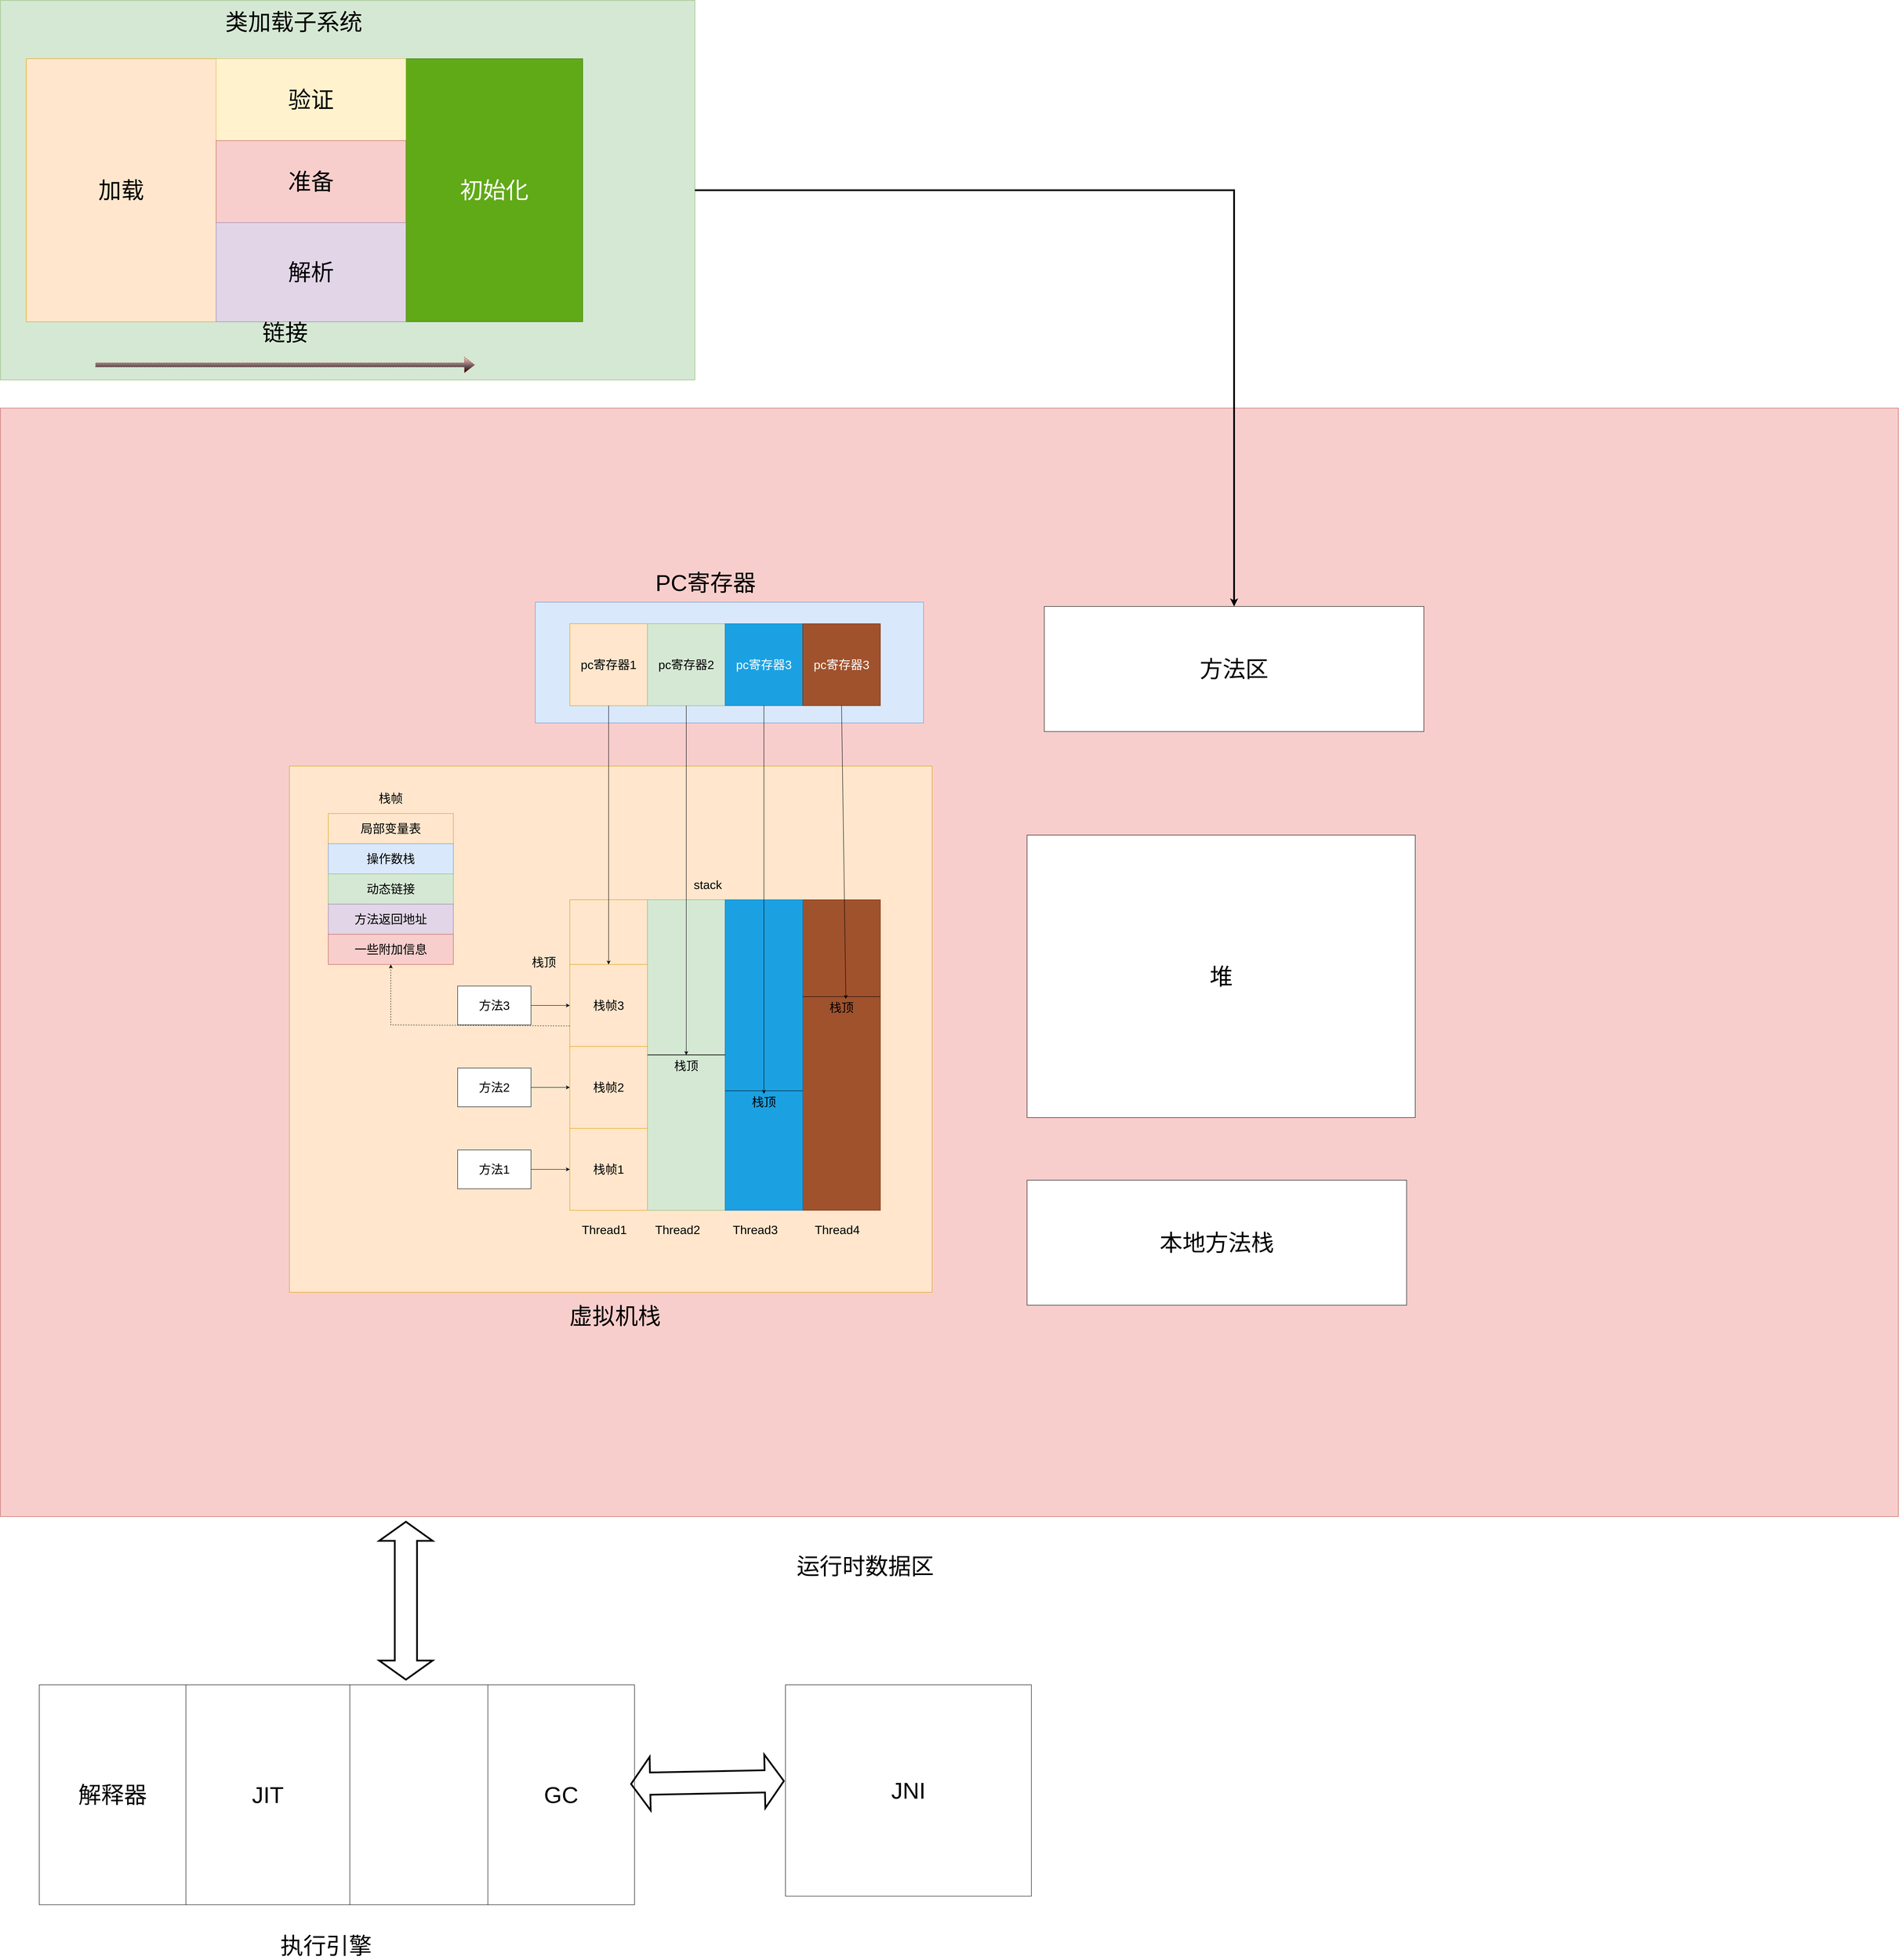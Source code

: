 <mxfile version="20.2.5" type="github">
  <diagram name="Page-1" id="e7e014a7-5840-1c2e-5031-d8a46d1fe8dd">
    <mxGraphModel dx="7060" dy="5684" grid="1" gridSize="10" guides="1" tooltips="1" connect="1" arrows="1" fold="1" page="1" pageScale="1" pageWidth="1169" pageHeight="826" background="none" math="0" shadow="0">
      <root>
        <mxCell id="0" />
        <mxCell id="1" parent="0" />
        <mxCell id="_ZzYg-q-LXf1VRRoxgUA-122" value="" style="rounded=0;whiteSpace=wrap;html=1;shadow=0;glass=0;fillStyle=auto;fontSize=53;strokeWidth=1;fillColor=#d5e8d4;strokeColor=#82b366;" vertex="1" parent="1">
          <mxGeometry x="-1030" y="-2135" width="1610" height="880" as="geometry" />
        </mxCell>
        <mxCell id="_ZzYg-q-LXf1VRRoxgUA-120" value="" style="rounded=0;whiteSpace=wrap;html=1;shadow=0;glass=0;fillStyle=auto;fontSize=53;strokeWidth=1;fillColor=#f8cecc;strokeColor=#b85450;" vertex="1" parent="1">
          <mxGeometry x="-1030" y="-1190" width="4400" height="2570" as="geometry" />
        </mxCell>
        <mxCell id="_ZzYg-q-LXf1VRRoxgUA-106" value="" style="rounded=0;whiteSpace=wrap;html=1;shadow=0;glass=0;fillStyle=auto;fontSize=53;strokeWidth=1;fillColor=#dae8fc;strokeColor=#6c8ebf;" vertex="1" parent="1">
          <mxGeometry x="210" y="-740" width="900" height="280" as="geometry" />
        </mxCell>
        <mxCell id="_ZzYg-q-LXf1VRRoxgUA-104" value="" style="rounded=0;whiteSpace=wrap;html=1;fillStyle=auto;fontSize=28;fillColor=#ffe6cc;strokeColor=#d79b00;glass=0;shadow=0;" vertex="1" parent="1">
          <mxGeometry x="-360" y="-360" width="1490" height="1220" as="geometry" />
        </mxCell>
        <mxCell id="_ZzYg-q-LXf1VRRoxgUA-43" value="" style="whiteSpace=wrap;html=1;aspect=fixed;fillColor=#a0522d;fontColor=#ffffff;strokeColor=#6D1F00;" vertex="1" parent="1">
          <mxGeometry x="290" y="-50" width="720" height="720" as="geometry" />
        </mxCell>
        <mxCell id="_ZzYg-q-LXf1VRRoxgUA-44" value="&lt;font style=&quot;font-size: 28px;&quot;&gt;stack&lt;/font&gt;" style="text;html=1;strokeColor=none;fillColor=none;align=center;verticalAlign=middle;whiteSpace=wrap;rounded=0;" vertex="1" parent="1">
          <mxGeometry x="410" y="-120" width="400" height="70" as="geometry" />
        </mxCell>
        <mxCell id="_ZzYg-q-LXf1VRRoxgUA-47" value="" style="rounded=0;whiteSpace=wrap;html=1;fontSize=28;fillColor=#ffe6cc;strokeColor=#d79b00;" vertex="1" parent="1">
          <mxGeometry x="290" y="-50" width="180" height="720" as="geometry" />
        </mxCell>
        <mxCell id="_ZzYg-q-LXf1VRRoxgUA-48" value="" style="rounded=0;whiteSpace=wrap;html=1;fontSize=28;fillColor=#d5e8d4;strokeColor=#82b366;" vertex="1" parent="1">
          <mxGeometry x="470" y="-50" width="180" height="720" as="geometry" />
        </mxCell>
        <mxCell id="_ZzYg-q-LXf1VRRoxgUA-49" value="" style="rounded=0;whiteSpace=wrap;html=1;fontSize=28;fillColor=#1ba1e2;fontColor=#ffffff;strokeColor=#006EAF;" vertex="1" parent="1">
          <mxGeometry x="650" y="-50" width="180" height="720" as="geometry" />
        </mxCell>
        <mxCell id="_ZzYg-q-LXf1VRRoxgUA-50" value="栈帧1" style="rounded=0;whiteSpace=wrap;html=1;fontSize=28;fillColor=#ffe6cc;strokeColor=#d79b00;" vertex="1" parent="1">
          <mxGeometry x="290" y="480" width="180" height="190" as="geometry" />
        </mxCell>
        <mxCell id="_ZzYg-q-LXf1VRRoxgUA-51" value="栈帧2" style="rounded=0;whiteSpace=wrap;html=1;fontSize=28;fillColor=#ffe6cc;strokeColor=#d79b00;" vertex="1" parent="1">
          <mxGeometry x="290" y="290" width="180" height="190" as="geometry" />
        </mxCell>
        <mxCell id="_ZzYg-q-LXf1VRRoxgUA-52" value="栈帧3" style="rounded=0;whiteSpace=wrap;html=1;fontSize=28;fillColor=#ffe6cc;strokeColor=#d79b00;" vertex="1" parent="1">
          <mxGeometry x="290" y="100" width="180" height="190" as="geometry" />
        </mxCell>
        <mxCell id="_ZzYg-q-LXf1VRRoxgUA-53" value="方法1" style="rounded=0;whiteSpace=wrap;html=1;fontSize=28;" vertex="1" parent="1">
          <mxGeometry x="30" y="530" width="170" height="90" as="geometry" />
        </mxCell>
        <mxCell id="_ZzYg-q-LXf1VRRoxgUA-54" value="方法2" style="rounded=0;whiteSpace=wrap;html=1;fontSize=28;" vertex="1" parent="1">
          <mxGeometry x="30" y="340" width="170" height="90" as="geometry" />
        </mxCell>
        <mxCell id="_ZzYg-q-LXf1VRRoxgUA-55" value="方法3" style="rounded=0;whiteSpace=wrap;html=1;fontSize=28;" vertex="1" parent="1">
          <mxGeometry x="30" y="150" width="170" height="90" as="geometry" />
        </mxCell>
        <mxCell id="_ZzYg-q-LXf1VRRoxgUA-56" value="" style="endArrow=classic;html=1;rounded=0;fontSize=28;exitX=1;exitY=0.5;exitDx=0;exitDy=0;entryX=0;entryY=0.5;entryDx=0;entryDy=0;" edge="1" parent="1" source="_ZzYg-q-LXf1VRRoxgUA-53" target="_ZzYg-q-LXf1VRRoxgUA-50">
          <mxGeometry width="50" height="50" relative="1" as="geometry">
            <mxPoint x="560" y="410" as="sourcePoint" />
            <mxPoint x="610" y="360" as="targetPoint" />
          </mxGeometry>
        </mxCell>
        <mxCell id="_ZzYg-q-LXf1VRRoxgUA-59" value="" style="endArrow=classic;html=1;rounded=0;fontSize=28;entryX=0;entryY=0.5;entryDx=0;entryDy=0;" edge="1" parent="1" source="_ZzYg-q-LXf1VRRoxgUA-54" target="_ZzYg-q-LXf1VRRoxgUA-51">
          <mxGeometry width="50" height="50" relative="1" as="geometry">
            <mxPoint x="560" y="410" as="sourcePoint" />
            <mxPoint x="610" y="360" as="targetPoint" />
          </mxGeometry>
        </mxCell>
        <mxCell id="_ZzYg-q-LXf1VRRoxgUA-61" value="pc寄存器1" style="rounded=0;whiteSpace=wrap;html=1;fontSize=28;fillColor=#ffe6cc;strokeColor=#d79b00;" vertex="1" parent="1">
          <mxGeometry x="290" y="-690" width="180" height="190" as="geometry" />
        </mxCell>
        <mxCell id="_ZzYg-q-LXf1VRRoxgUA-62" value="pc寄存器2" style="rounded=0;whiteSpace=wrap;html=1;fontSize=28;fillColor=#d5e8d4;strokeColor=#82b366;" vertex="1" parent="1">
          <mxGeometry x="470" y="-690" width="180" height="190" as="geometry" />
        </mxCell>
        <mxCell id="_ZzYg-q-LXf1VRRoxgUA-63" value="pc寄存器3" style="rounded=0;whiteSpace=wrap;html=1;fontSize=28;fillColor=#1ba1e2;fontColor=#ffffff;strokeColor=#006EAF;" vertex="1" parent="1">
          <mxGeometry x="650" y="-690" width="180" height="190" as="geometry" />
        </mxCell>
        <mxCell id="_ZzYg-q-LXf1VRRoxgUA-64" value="pc寄存器3" style="rounded=0;whiteSpace=wrap;html=1;fontSize=28;fillColor=#a0522d;fontColor=#ffffff;strokeColor=#6D1F00;" vertex="1" parent="1">
          <mxGeometry x="830" y="-690" width="180" height="190" as="geometry" />
        </mxCell>
        <mxCell id="_ZzYg-q-LXf1VRRoxgUA-65" value="Thread1" style="text;html=1;strokeColor=none;fillColor=none;align=center;verticalAlign=middle;whiteSpace=wrap;rounded=0;fontSize=28;" vertex="1" parent="1">
          <mxGeometry x="340" y="700" width="60" height="30" as="geometry" />
        </mxCell>
        <mxCell id="_ZzYg-q-LXf1VRRoxgUA-66" value="Thread2" style="text;html=1;strokeColor=none;fillColor=none;align=center;verticalAlign=middle;whiteSpace=wrap;rounded=0;fontSize=28;" vertex="1" parent="1">
          <mxGeometry x="510" y="700" width="60" height="30" as="geometry" />
        </mxCell>
        <mxCell id="_ZzYg-q-LXf1VRRoxgUA-67" value="Thread3" style="text;html=1;strokeColor=none;fillColor=none;align=center;verticalAlign=middle;whiteSpace=wrap;rounded=0;fontSize=28;" vertex="1" parent="1">
          <mxGeometry x="690" y="700" width="60" height="30" as="geometry" />
        </mxCell>
        <mxCell id="_ZzYg-q-LXf1VRRoxgUA-68" value="Thread4" style="text;html=1;strokeColor=none;fillColor=none;align=center;verticalAlign=middle;whiteSpace=wrap;rounded=0;fontSize=28;" vertex="1" parent="1">
          <mxGeometry x="880" y="700" width="60" height="30" as="geometry" />
        </mxCell>
        <mxCell id="_ZzYg-q-LXf1VRRoxgUA-70" value="" style="endArrow=classic;html=1;rounded=0;fontSize=28;entryX=0.5;entryY=0;entryDx=0;entryDy=0;" edge="1" parent="1" source="_ZzYg-q-LXf1VRRoxgUA-61" target="_ZzYg-q-LXf1VRRoxgUA-52">
          <mxGeometry width="50" height="50" relative="1" as="geometry">
            <mxPoint x="560" y="410" as="sourcePoint" />
            <mxPoint x="180" y="-60" as="targetPoint" />
          </mxGeometry>
        </mxCell>
        <mxCell id="_ZzYg-q-LXf1VRRoxgUA-74" value="栈顶" style="text;html=1;strokeColor=none;fillColor=none;align=center;verticalAlign=middle;whiteSpace=wrap;rounded=0;fontSize=28;" vertex="1" parent="1">
          <mxGeometry x="200" y="80" width="60" height="30" as="geometry" />
        </mxCell>
        <mxCell id="_ZzYg-q-LXf1VRRoxgUA-77" value="" style="endArrow=classic;html=1;rounded=0;fontSize=28;entryX=0;entryY=0.5;entryDx=0;entryDy=0;exitX=1;exitY=0.5;exitDx=0;exitDy=0;" edge="1" parent="1" source="_ZzYg-q-LXf1VRRoxgUA-55" target="_ZzYg-q-LXf1VRRoxgUA-52">
          <mxGeometry width="50" height="50" relative="1" as="geometry">
            <mxPoint x="200" y="385" as="sourcePoint" />
            <mxPoint x="290" y="385" as="targetPoint" />
            <Array as="points" />
          </mxGeometry>
        </mxCell>
        <mxCell id="_ZzYg-q-LXf1VRRoxgUA-78" value="栈顶" style="text;html=1;strokeColor=none;fillColor=none;align=center;verticalAlign=middle;whiteSpace=wrap;rounded=0;fontSize=28;" vertex="1" parent="1">
          <mxGeometry x="530" y="320" width="60" height="30" as="geometry" />
        </mxCell>
        <mxCell id="_ZzYg-q-LXf1VRRoxgUA-81" value="" style="endArrow=none;html=1;rounded=0;fontSize=28;entryX=1;entryY=0.5;entryDx=0;entryDy=0;exitX=0;exitY=0.5;exitDx=0;exitDy=0;" edge="1" parent="1" source="_ZzYg-q-LXf1VRRoxgUA-48" target="_ZzYg-q-LXf1VRRoxgUA-48">
          <mxGeometry width="50" height="50" relative="1" as="geometry">
            <mxPoint x="330" y="330" as="sourcePoint" />
            <mxPoint x="380" y="280" as="targetPoint" />
          </mxGeometry>
        </mxCell>
        <mxCell id="_ZzYg-q-LXf1VRRoxgUA-83" value="" style="endArrow=none;html=1;rounded=0;fontSize=28;entryX=1;entryY=0.5;entryDx=0;entryDy=0;exitX=0;exitY=0.5;exitDx=0;exitDy=0;" edge="1" parent="1">
          <mxGeometry width="50" height="50" relative="1" as="geometry">
            <mxPoint x="470" y="309.33" as="sourcePoint" />
            <mxPoint x="650" y="309.33" as="targetPoint" />
          </mxGeometry>
        </mxCell>
        <mxCell id="_ZzYg-q-LXf1VRRoxgUA-84" value="" style="endArrow=none;html=1;rounded=0;fontSize=28;entryX=1;entryY=0.5;entryDx=0;entryDy=0;exitX=0;exitY=0.5;exitDx=0;exitDy=0;" edge="1" parent="1">
          <mxGeometry width="50" height="50" relative="1" as="geometry">
            <mxPoint x="650" y="393.0" as="sourcePoint" />
            <mxPoint x="830" y="393.0" as="targetPoint" />
          </mxGeometry>
        </mxCell>
        <mxCell id="_ZzYg-q-LXf1VRRoxgUA-85" value="栈顶" style="text;html=1;strokeColor=none;fillColor=none;align=center;verticalAlign=middle;whiteSpace=wrap;rounded=0;fontSize=28;" vertex="1" parent="1">
          <mxGeometry x="710" y="403.67" width="60" height="30" as="geometry" />
        </mxCell>
        <mxCell id="_ZzYg-q-LXf1VRRoxgUA-86" value="" style="endArrow=none;html=1;rounded=0;fontSize=28;entryX=1;entryY=0.5;entryDx=0;entryDy=0;exitX=0;exitY=0.5;exitDx=0;exitDy=0;" edge="1" parent="1">
          <mxGeometry width="50" height="50" relative="1" as="geometry">
            <mxPoint x="830" y="174.66" as="sourcePoint" />
            <mxPoint x="1010" y="174.66" as="targetPoint" />
          </mxGeometry>
        </mxCell>
        <mxCell id="_ZzYg-q-LXf1VRRoxgUA-87" value="栈顶" style="text;html=1;strokeColor=none;fillColor=none;align=center;verticalAlign=middle;whiteSpace=wrap;rounded=0;fontSize=28;" vertex="1" parent="1">
          <mxGeometry x="890" y="185.33" width="60" height="30" as="geometry" />
        </mxCell>
        <mxCell id="_ZzYg-q-LXf1VRRoxgUA-89" value="" style="endArrow=classic;html=1;rounded=0;fontSize=28;exitX=0.5;exitY=1;exitDx=0;exitDy=0;" edge="1" parent="1" source="_ZzYg-q-LXf1VRRoxgUA-62">
          <mxGeometry width="50" height="50" relative="1" as="geometry">
            <mxPoint x="380" y="-130" as="sourcePoint" />
            <mxPoint x="560" y="310" as="targetPoint" />
          </mxGeometry>
        </mxCell>
        <mxCell id="_ZzYg-q-LXf1VRRoxgUA-90" value="" style="endArrow=classic;html=1;rounded=0;fontSize=28;" edge="1" parent="1" source="_ZzYg-q-LXf1VRRoxgUA-63">
          <mxGeometry width="50" height="50" relative="1" as="geometry">
            <mxPoint x="560" y="-130" as="sourcePoint" />
            <mxPoint x="740" y="400" as="targetPoint" />
          </mxGeometry>
        </mxCell>
        <mxCell id="_ZzYg-q-LXf1VRRoxgUA-91" value="" style="endArrow=classic;html=1;rounded=0;fontSize=28;exitX=0.5;exitY=1;exitDx=0;exitDy=0;" edge="1" parent="1" source="_ZzYg-q-LXf1VRRoxgUA-64">
          <mxGeometry width="50" height="50" relative="1" as="geometry">
            <mxPoint x="740" y="-130" as="sourcePoint" />
            <mxPoint x="930" y="180" as="targetPoint" />
          </mxGeometry>
        </mxCell>
        <mxCell id="_ZzYg-q-LXf1VRRoxgUA-92" value="" style="rounded=0;whiteSpace=wrap;html=1;fontSize=28;fillColor=#ffe6cc;strokeColor=#d79b00;" vertex="1" parent="1">
          <mxGeometry x="-270" y="-250" width="290" height="350" as="geometry" />
        </mxCell>
        <mxCell id="_ZzYg-q-LXf1VRRoxgUA-93" value="局部变量表" style="rounded=0;whiteSpace=wrap;html=1;fontSize=28;fillColor=#ffe6cc;strokeColor=#d79b00;" vertex="1" parent="1">
          <mxGeometry x="-270" y="-250" width="290" height="70" as="geometry" />
        </mxCell>
        <mxCell id="_ZzYg-q-LXf1VRRoxgUA-94" value="操作数栈" style="rounded=0;whiteSpace=wrap;html=1;fontSize=28;fillColor=#dae8fc;strokeColor=#6c8ebf;" vertex="1" parent="1">
          <mxGeometry x="-270" y="-180" width="290" height="70" as="geometry" />
        </mxCell>
        <mxCell id="_ZzYg-q-LXf1VRRoxgUA-95" value="动态链接" style="rounded=0;whiteSpace=wrap;html=1;fontSize=28;fillColor=#d5e8d4;strokeColor=#82b366;" vertex="1" parent="1">
          <mxGeometry x="-270" y="-110" width="290" height="70" as="geometry" />
        </mxCell>
        <mxCell id="_ZzYg-q-LXf1VRRoxgUA-96" value="方法返回地址" style="rounded=0;whiteSpace=wrap;html=1;fontSize=28;fillColor=#e1d5e7;strokeColor=#9673a6;" vertex="1" parent="1">
          <mxGeometry x="-270" y="-40" width="290" height="70" as="geometry" />
        </mxCell>
        <mxCell id="_ZzYg-q-LXf1VRRoxgUA-97" value="一些附加信息" style="rounded=0;whiteSpace=wrap;html=1;fontSize=28;fillColor=#f8cecc;strokeColor=#b85450;" vertex="1" parent="1">
          <mxGeometry x="-270" y="30" width="290" height="70" as="geometry" />
        </mxCell>
        <mxCell id="_ZzYg-q-LXf1VRRoxgUA-100" value="栈帧" style="text;html=1;strokeColor=none;fillColor=none;align=center;verticalAlign=middle;whiteSpace=wrap;rounded=0;fontSize=28;" vertex="1" parent="1">
          <mxGeometry x="-155" y="-300" width="60" height="30" as="geometry" />
        </mxCell>
        <mxCell id="_ZzYg-q-LXf1VRRoxgUA-101" value="" style="endArrow=classic;html=1;rounded=0;fontSize=28;exitX=0;exitY=0.75;exitDx=0;exitDy=0;entryX=0.5;entryY=1;entryDx=0;entryDy=0;dashed=1;" edge="1" parent="1" source="_ZzYg-q-LXf1VRRoxgUA-52" target="_ZzYg-q-LXf1VRRoxgUA-97">
          <mxGeometry width="50" height="50" relative="1" as="geometry">
            <mxPoint x="260" y="150" as="sourcePoint" />
            <mxPoint x="310" y="100" as="targetPoint" />
            <Array as="points">
              <mxPoint x="-125" y="240" />
            </Array>
          </mxGeometry>
        </mxCell>
        <mxCell id="_ZzYg-q-LXf1VRRoxgUA-105" value="&lt;font style=&quot;font-size: 53px;&quot;&gt;虚拟机栈&lt;/font&gt;" style="text;html=1;strokeColor=none;fillColor=none;align=center;verticalAlign=middle;whiteSpace=wrap;rounded=0;fillStyle=auto;fontSize=28;strokeWidth=1;" vertex="1" parent="1">
          <mxGeometry x="250" y="900" width="290" height="30" as="geometry" />
        </mxCell>
        <mxCell id="_ZzYg-q-LXf1VRRoxgUA-107" value="PC寄存器" style="text;html=1;strokeColor=none;fillColor=none;align=center;verticalAlign=middle;whiteSpace=wrap;rounded=0;shadow=0;glass=0;fillStyle=auto;fontSize=53;" vertex="1" parent="1">
          <mxGeometry x="460" y="-800" width="290" height="30" as="geometry" />
        </mxCell>
        <mxCell id="_ZzYg-q-LXf1VRRoxgUA-108" value="" style="rounded=0;whiteSpace=wrap;html=1;shadow=0;glass=0;fillStyle=auto;fontSize=53;strokeWidth=1;fillColor=default;gradientColor=none;" vertex="1" parent="1">
          <mxGeometry x="-970" y="-2000" width="1290" height="610" as="geometry" />
        </mxCell>
        <mxCell id="_ZzYg-q-LXf1VRRoxgUA-109" value="类加载子系统" style="text;html=1;strokeColor=none;fillColor=none;align=center;verticalAlign=middle;whiteSpace=wrap;rounded=0;shadow=0;glass=0;fillStyle=auto;fontSize=53;" vertex="1" parent="1">
          <mxGeometry x="-540" y="-2100" width="380" height="30" as="geometry" />
        </mxCell>
        <mxCell id="_ZzYg-q-LXf1VRRoxgUA-110" value="加载" style="rounded=0;whiteSpace=wrap;html=1;shadow=0;glass=0;fillStyle=auto;fontSize=53;strokeWidth=1;fillColor=#ffe6cc;strokeColor=#d79b00;" vertex="1" parent="1">
          <mxGeometry x="-970" y="-2000" width="440" height="610" as="geometry" />
        </mxCell>
        <mxCell id="_ZzYg-q-LXf1VRRoxgUA-111" value="" style="rounded=0;whiteSpace=wrap;html=1;shadow=0;glass=0;fillStyle=auto;fontSize=53;strokeWidth=1;fillColor=default;gradientColor=none;" vertex="1" parent="1">
          <mxGeometry x="-530" y="-2000" width="440" height="610" as="geometry" />
        </mxCell>
        <mxCell id="_ZzYg-q-LXf1VRRoxgUA-112" value="初始化" style="rounded=0;whiteSpace=wrap;html=1;shadow=0;glass=0;fillStyle=auto;fontSize=53;strokeWidth=1;fillColor=#60a917;fontColor=#ffffff;strokeColor=#2D7600;" vertex="1" parent="1">
          <mxGeometry x="-90" y="-2000" width="410" height="610" as="geometry" />
        </mxCell>
        <mxCell id="_ZzYg-q-LXf1VRRoxgUA-113" value="验证" style="rounded=0;whiteSpace=wrap;html=1;shadow=0;glass=0;fillStyle=auto;fontSize=53;strokeWidth=1;fillColor=#fff2cc;strokeColor=#d6b656;" vertex="1" parent="1">
          <mxGeometry x="-530" y="-2000" width="440" height="190" as="geometry" />
        </mxCell>
        <mxCell id="_ZzYg-q-LXf1VRRoxgUA-114" value="准备" style="rounded=0;whiteSpace=wrap;html=1;shadow=0;glass=0;fillStyle=auto;fontSize=53;strokeWidth=1;fillColor=#f8cecc;strokeColor=#b85450;" vertex="1" parent="1">
          <mxGeometry x="-530" y="-1810" width="440" height="190" as="geometry" />
        </mxCell>
        <mxCell id="_ZzYg-q-LXf1VRRoxgUA-115" value="解析" style="rounded=0;whiteSpace=wrap;html=1;shadow=0;glass=0;fillStyle=auto;fontSize=53;strokeWidth=1;fillColor=#e1d5e7;strokeColor=#9673a6;" vertex="1" parent="1">
          <mxGeometry x="-530" y="-1620" width="440" height="230" as="geometry" />
        </mxCell>
        <mxCell id="_ZzYg-q-LXf1VRRoxgUA-117" value="" style="shape=flexArrow;endArrow=classic;html=1;rounded=0;dashed=1;fontSize=53;endWidth=25.714;endSize=7.629;fillColor=#f8cecc;strokeColor=#b85450;gradientColor=default;" edge="1" parent="1">
          <mxGeometry width="50" height="50" relative="1" as="geometry">
            <mxPoint x="-810" y="-1290" as="sourcePoint" />
            <mxPoint x="70" y="-1290" as="targetPoint" />
            <Array as="points">
              <mxPoint x="-630" y="-1290" />
              <mxPoint x="-460" y="-1290" />
              <mxPoint x="-370" y="-1290" />
              <mxPoint x="-290" y="-1290" />
            </Array>
          </mxGeometry>
        </mxCell>
        <mxCell id="_ZzYg-q-LXf1VRRoxgUA-121" value="&lt;font style=&quot;font-size: 53px;&quot;&gt;运行时数据区&lt;/font&gt;" style="text;html=1;strokeColor=none;fillColor=none;align=center;verticalAlign=middle;whiteSpace=wrap;rounded=0;fillStyle=auto;fontSize=28;strokeWidth=1;" vertex="1" parent="1">
          <mxGeometry x="710" y="1480" width="530" height="30" as="geometry" />
        </mxCell>
        <mxCell id="_ZzYg-q-LXf1VRRoxgUA-124" value="方法区" style="rounded=0;whiteSpace=wrap;html=1;shadow=0;glass=0;fillStyle=auto;fontSize=53;strokeWidth=1;fillColor=default;gradientColor=none;" vertex="1" parent="1">
          <mxGeometry x="1390" y="-730" width="880" height="290" as="geometry" />
        </mxCell>
        <mxCell id="_ZzYg-q-LXf1VRRoxgUA-125" value="堆" style="rounded=0;whiteSpace=wrap;html=1;shadow=0;glass=0;fillStyle=auto;fontSize=53;strokeWidth=1;fillColor=default;gradientColor=none;" vertex="1" parent="1">
          <mxGeometry x="1350" y="-200" width="900" height="655" as="geometry" />
        </mxCell>
        <mxCell id="_ZzYg-q-LXf1VRRoxgUA-126" value="本地方法栈" style="rounded=0;whiteSpace=wrap;html=1;shadow=0;glass=0;fillStyle=auto;fontSize=53;strokeWidth=1;fillColor=default;gradientColor=none;" vertex="1" parent="1">
          <mxGeometry x="1350" y="600" width="880" height="290" as="geometry" />
        </mxCell>
        <mxCell id="_ZzYg-q-LXf1VRRoxgUA-127" value="" style="endArrow=classic;html=1;rounded=0;fontSize=53;startSize=16;sourcePerimeterSpacing=11;targetPerimeterSpacing=10;strokeWidth=4;gradientColor=default;gradientDirection=east;exitX=1;exitY=0.5;exitDx=0;exitDy=0;entryX=0.5;entryY=0;entryDx=0;entryDy=0;edgeStyle=orthogonalEdgeStyle;" edge="1" parent="1" source="_ZzYg-q-LXf1VRRoxgUA-122" target="_ZzYg-q-LXf1VRRoxgUA-124">
          <mxGeometry width="50" height="50" relative="1" as="geometry">
            <mxPoint x="1170" y="-480" as="sourcePoint" />
            <mxPoint x="1220" y="-530" as="targetPoint" />
          </mxGeometry>
        </mxCell>
        <mxCell id="_ZzYg-q-LXf1VRRoxgUA-128" value="" style="rounded=0;whiteSpace=wrap;html=1;shadow=0;glass=0;fillStyle=auto;fontSize=53;strokeWidth=1;fillColor=default;gradientColor=none;" vertex="1" parent="1">
          <mxGeometry x="-940" y="1770" width="1380" height="510" as="geometry" />
        </mxCell>
        <mxCell id="_ZzYg-q-LXf1VRRoxgUA-129" value="&lt;font style=&quot;font-size: 53px;&quot;&gt;执行引擎&lt;/font&gt;" style="text;html=1;strokeColor=none;fillColor=none;align=center;verticalAlign=middle;whiteSpace=wrap;rounded=0;fillStyle=auto;fontSize=28;strokeWidth=1;" vertex="1" parent="1">
          <mxGeometry x="-540" y="2360" width="530" height="30" as="geometry" />
        </mxCell>
        <mxCell id="_ZzYg-q-LXf1VRRoxgUA-130" value="解释器" style="rounded=0;whiteSpace=wrap;html=1;shadow=0;glass=0;fillStyle=auto;fontSize=53;strokeWidth=1;fillColor=default;gradientColor=none;" vertex="1" parent="1">
          <mxGeometry x="-940" y="1770" width="340" height="510" as="geometry" />
        </mxCell>
        <mxCell id="_ZzYg-q-LXf1VRRoxgUA-131" value="JIT" style="rounded=0;whiteSpace=wrap;html=1;shadow=0;glass=0;fillStyle=auto;fontSize=53;strokeWidth=1;fillColor=default;gradientColor=none;" vertex="1" parent="1">
          <mxGeometry x="-600" y="1770" width="380" height="510" as="geometry" />
        </mxCell>
        <mxCell id="_ZzYg-q-LXf1VRRoxgUA-132" value="JNI" style="rounded=0;whiteSpace=wrap;html=1;shadow=0;glass=0;fillStyle=auto;fontSize=53;strokeWidth=1;fillColor=default;gradientColor=none;" vertex="1" parent="1">
          <mxGeometry x="790" y="1770" width="570" height="490" as="geometry" />
        </mxCell>
        <mxCell id="_ZzYg-q-LXf1VRRoxgUA-133" value="" style="rounded=0;whiteSpace=wrap;html=1;shadow=0;glass=0;fillStyle=auto;fontSize=53;strokeWidth=1;fillColor=default;gradientColor=none;" vertex="1" parent="1">
          <mxGeometry x="-220" y="1770" width="320" height="510" as="geometry" />
        </mxCell>
        <mxCell id="_ZzYg-q-LXf1VRRoxgUA-134" value="GC" style="rounded=0;whiteSpace=wrap;html=1;shadow=0;glass=0;fillStyle=auto;fontSize=53;strokeWidth=1;fillColor=default;gradientColor=none;" vertex="1" parent="1">
          <mxGeometry x="100" y="1770" width="340" height="510" as="geometry" />
        </mxCell>
        <mxCell id="_ZzYg-q-LXf1VRRoxgUA-135" value="" style="shape=flexArrow;endArrow=classic;startArrow=classic;html=1;rounded=0;fontSize=53;startSize=13.429;sourcePerimeterSpacing=11;targetPerimeterSpacing=10;strokeWidth=4;gradientColor=default;gradientDirection=east;startWidth=68.571;endWidth=68.571;endSize=13.429;width=48.571;" edge="1" parent="1">
          <mxGeometry width="100" height="100" relative="1" as="geometry">
            <mxPoint x="-90" y="1760" as="sourcePoint" />
            <mxPoint x="-90" y="1390" as="targetPoint" />
          </mxGeometry>
        </mxCell>
        <mxCell id="_ZzYg-q-LXf1VRRoxgUA-137" value="" style="shape=flexArrow;endArrow=classic;startArrow=classic;html=1;rounded=0;fontSize=53;startSize=13.429;sourcePerimeterSpacing=11;targetPerimeterSpacing=10;strokeWidth=4;gradientColor=default;gradientDirection=east;startWidth=68.571;endWidth=68.571;endSize=13.429;width=48.571;entryX=-0.003;entryY=0.455;entryDx=0;entryDy=0;entryPerimeter=0;" edge="1" parent="1" target="_ZzYg-q-LXf1VRRoxgUA-132">
          <mxGeometry width="100" height="100" relative="1" as="geometry">
            <mxPoint x="430" y="2000" as="sourcePoint" />
            <mxPoint x="582" y="1550.0" as="targetPoint" />
          </mxGeometry>
        </mxCell>
        <mxCell id="_ZzYg-q-LXf1VRRoxgUA-138" value="链接" style="text;html=1;strokeColor=none;fillColor=none;align=center;verticalAlign=middle;whiteSpace=wrap;rounded=0;shadow=0;glass=0;fillStyle=auto;fontSize=53;" vertex="1" parent="1">
          <mxGeometry x="-480" y="-1380" width="220" height="30" as="geometry" />
        </mxCell>
      </root>
    </mxGraphModel>
  </diagram>
</mxfile>
